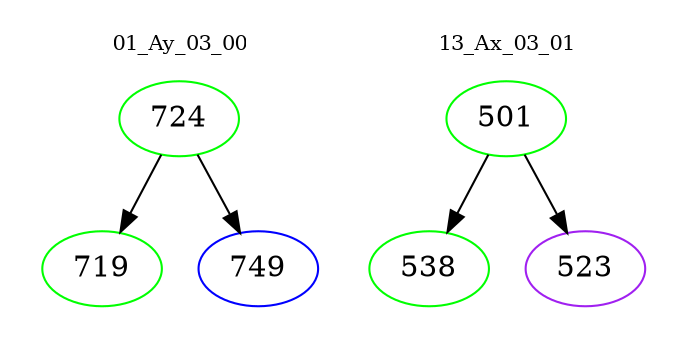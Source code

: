 digraph{
subgraph cluster_0 {
color = white
label = "01_Ay_03_00";
fontsize=10;
T0_724 [label="724", color="green"]
T0_724 -> T0_719 [color="black"]
T0_719 [label="719", color="green"]
T0_724 -> T0_749 [color="black"]
T0_749 [label="749", color="blue"]
}
subgraph cluster_1 {
color = white
label = "13_Ax_03_01";
fontsize=10;
T1_501 [label="501", color="green"]
T1_501 -> T1_538 [color="black"]
T1_538 [label="538", color="green"]
T1_501 -> T1_523 [color="black"]
T1_523 [label="523", color="purple"]
}
}
